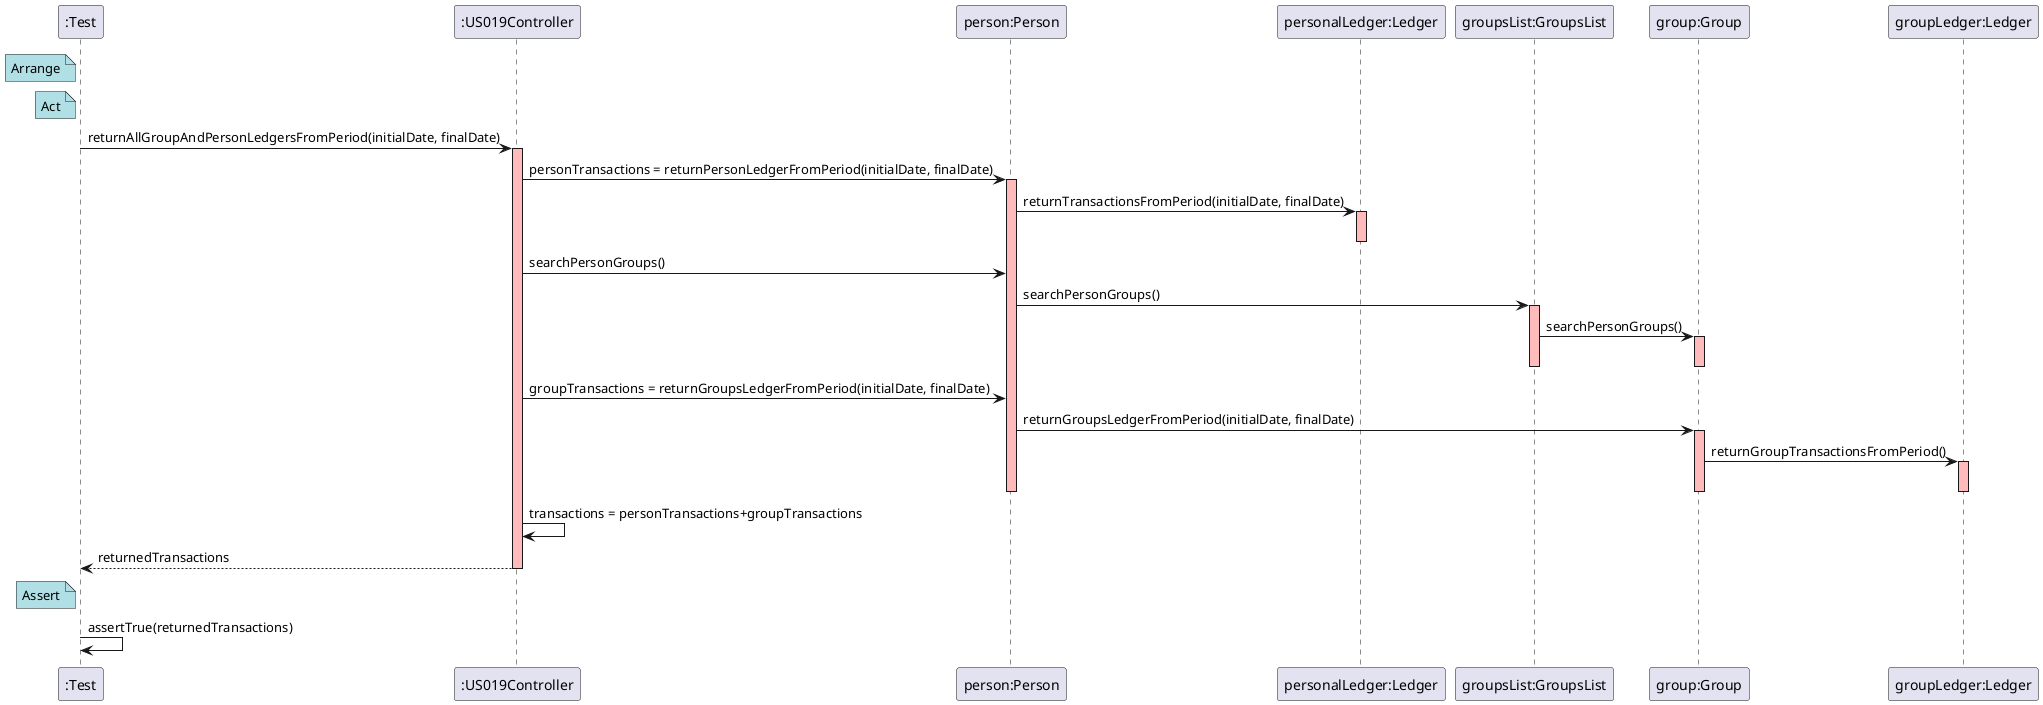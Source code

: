 @startuml

participant ":Test"
note left of ":Test" #powderblue
	Arrange
end note
participant ":US019Controller"
participant "person:Person"
participant "personalLedger:Ledger"
participant "groupsList:GroupsList"
participant "group:Group"
participant "groupLedger:Ledger"

note left of ":Test" #powderblue
	Act
end note

":Test" -> ":US019Controller" : returnAllGroupAndPersonLedgersFromPeriod(initialDate, finalDate)
activate ":US019Controller" #FFBBBB

":US019Controller" -> "person:Person" : personTransactions = returnPersonLedgerFromPeriod(initialDate, finalDate)
activate "person:Person" #FFBBBB

"person:Person" -> "personalLedger:Ledger" : returnTransactionsFromPeriod(initialDate, finalDate)
activate "personalLedger:Ledger" #FFBBBB

deactivate "personalLedger:Ledger" #FFBBBB



":US019Controller" -> "person:Person" : searchPersonGroups()

"person:Person" -> "groupsList:GroupsList" : searchPersonGroups()
activate "groupsList:GroupsList" #FFBBBB



"groupsList:GroupsList" -> "group:Group" : searchPersonGroups()
activate "group:Group" #FFBBBB
deactivate "groupsList:GroupsList" #FFBBBB
deactivate "group:Group" #FFBBBB

":US019Controller" -> "person:Person" : groupTransactions = returnGroupsLedgerFromPeriod(initialDate, finalDate)

"person:Person" -> "group:Group" : returnGroupsLedgerFromPeriod(initialDate, finalDate)
activate "group:Group" #FFBBBB

"group:Group" -> "groupLedger:Ledger" : returnGroupTransactionsFromPeriod()
activate "groupLedger:Ledger" #FFBBBB
deactivate "groupLedger:Ledger" #FFBBBB
deactivate "group:Group" #FFBBBB
deactivate "person:Person" #FFBBBB

":US019Controller" -> ":US019Controller" : transactions = personTransactions+groupTransactions

":US019Controller" --> ":Test" : returnedTransactions
deactivate ":US019Controller" #FFBBBB

note left of ":Test" #powderblue
	Assert
end note

":Test" -> ":Test" : assertTrue(returnedTransactions)

@enduml